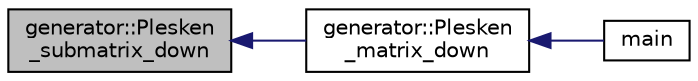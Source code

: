 digraph "generator::Plesken_submatrix_down"
{
  edge [fontname="Helvetica",fontsize="10",labelfontname="Helvetica",labelfontsize="10"];
  node [fontname="Helvetica",fontsize="10",shape=record];
  rankdir="LR";
  Node17271 [label="generator::Plesken\l_submatrix_down",height=0.2,width=0.4,color="black", fillcolor="grey75", style="filled", fontcolor="black"];
  Node17271 -> Node17272 [dir="back",color="midnightblue",fontsize="10",style="solid",fontname="Helvetica"];
  Node17272 [label="generator::Plesken\l_matrix_down",height=0.2,width=0.4,color="black", fillcolor="white", style="filled",URL="$d7/d73/classgenerator.html#aa1ae9d8cbaa9d7012e7796499e4c93e9"];
  Node17272 -> Node17273 [dir="back",color="midnightblue",fontsize="10",style="solid",fontname="Helvetica"];
  Node17273 [label="main",height=0.2,width=0.4,color="black", fillcolor="white", style="filled",URL="$de/d2d/graph_2graph_8_c.html#a217dbf8b442f20279ea00b898af96f52"];
}
